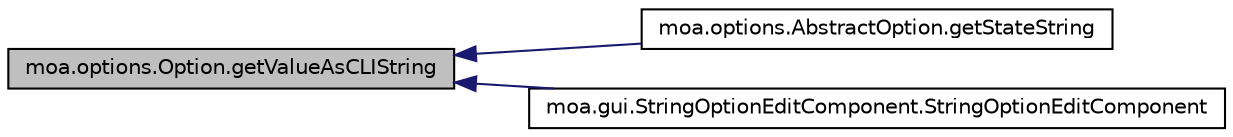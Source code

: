 digraph G
{
  edge [fontname="Helvetica",fontsize="10",labelfontname="Helvetica",labelfontsize="10"];
  node [fontname="Helvetica",fontsize="10",shape=record];
  rankdir=LR;
  Node1 [label="moa.options.Option.getValueAsCLIString",height=0.2,width=0.4,color="black", fillcolor="grey75", style="filled" fontcolor="black"];
  Node1 -> Node2 [dir=back,color="midnightblue",fontsize="10",style="solid",fontname="Helvetica"];
  Node2 [label="moa.options.AbstractOption.getStateString",height=0.2,width=0.4,color="black", fillcolor="white", style="filled",URL="$classmoa_1_1options_1_1AbstractOption.html#aec9b7f8a0646613cfa7b34791c914bbe",tooltip="Gets the state of this option in human readable form."];
  Node1 -> Node3 [dir=back,color="midnightblue",fontsize="10",style="solid",fontname="Helvetica"];
  Node3 [label="moa.gui.StringOptionEditComponent.StringOptionEditComponent",height=0.2,width=0.4,color="black", fillcolor="white", style="filled",URL="$classmoa_1_1gui_1_1StringOptionEditComponent.html#a67c92760947591f1eb7b61214e24c019"];
}
